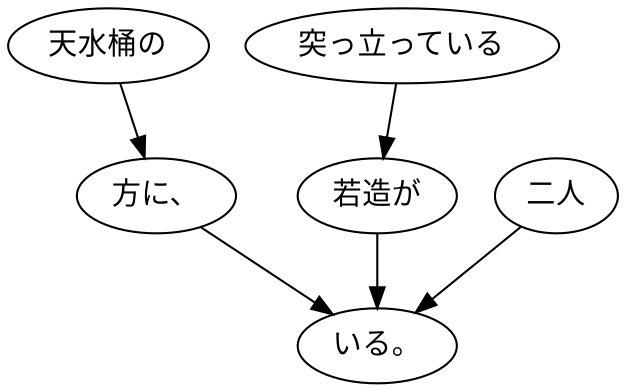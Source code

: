 digraph graph4353 {
	node0 [label="天水桶の"];
	node1 [label="方に、"];
	node2 [label="突っ立っている"];
	node3 [label="若造が"];
	node4 [label="二人"];
	node5 [label="いる。"];
	node0 -> node1;
	node1 -> node5;
	node2 -> node3;
	node3 -> node5;
	node4 -> node5;
}
